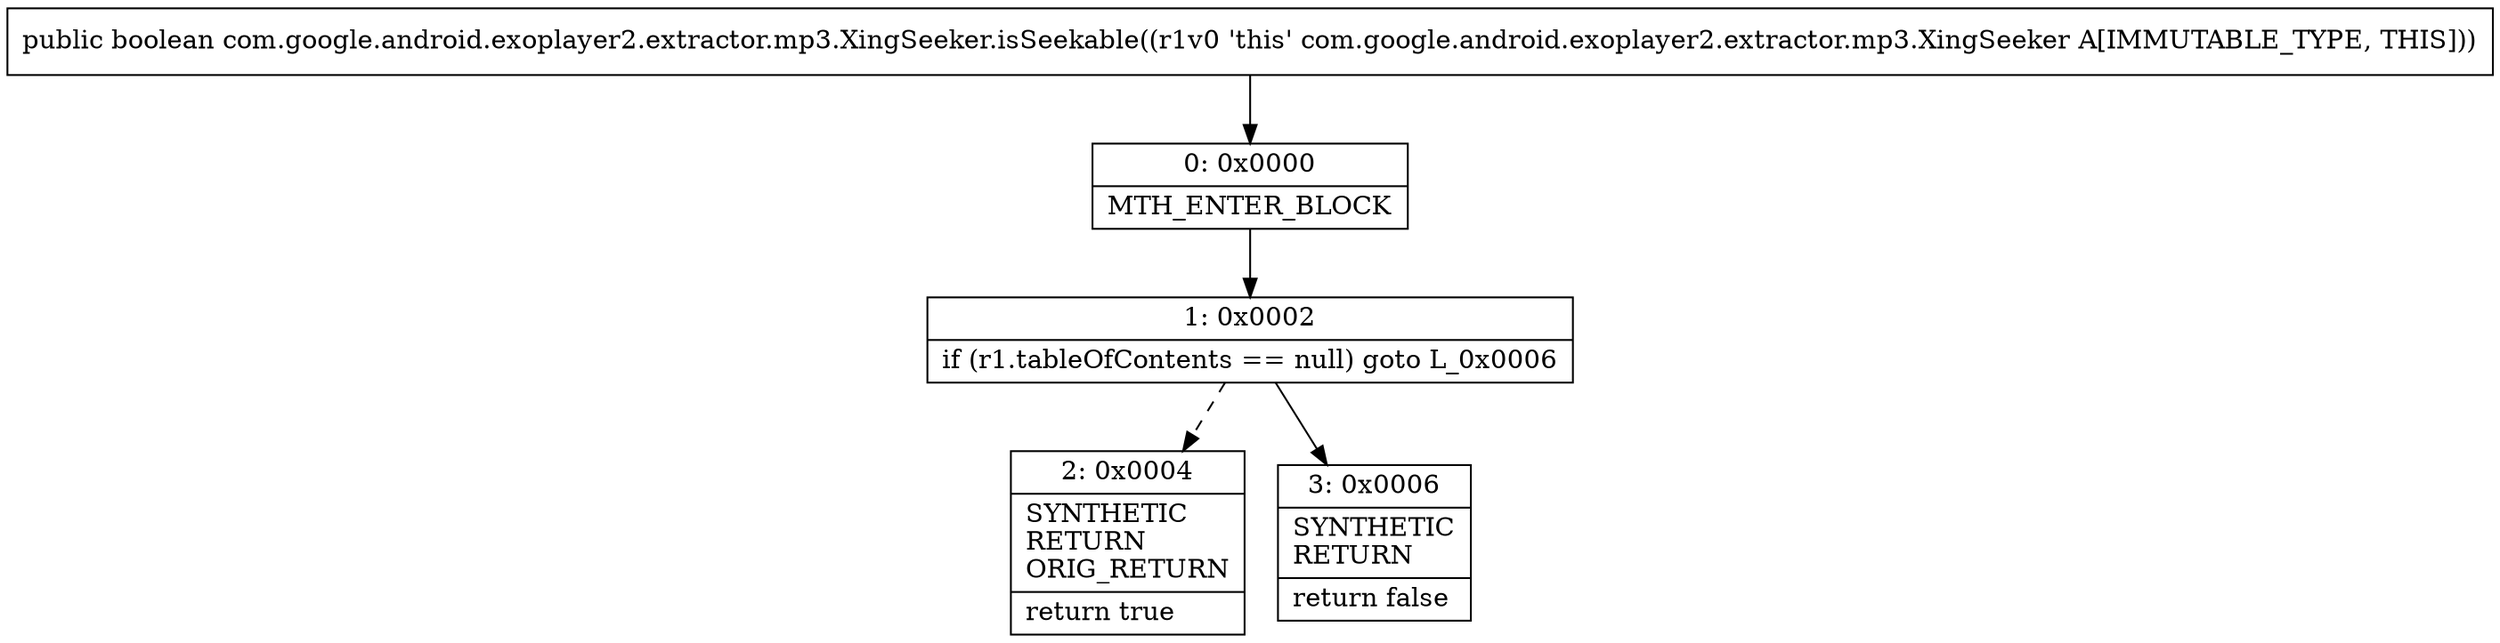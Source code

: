 digraph "CFG forcom.google.android.exoplayer2.extractor.mp3.XingSeeker.isSeekable()Z" {
Node_0 [shape=record,label="{0\:\ 0x0000|MTH_ENTER_BLOCK\l}"];
Node_1 [shape=record,label="{1\:\ 0x0002|if (r1.tableOfContents == null) goto L_0x0006\l}"];
Node_2 [shape=record,label="{2\:\ 0x0004|SYNTHETIC\lRETURN\lORIG_RETURN\l|return true\l}"];
Node_3 [shape=record,label="{3\:\ 0x0006|SYNTHETIC\lRETURN\l|return false\l}"];
MethodNode[shape=record,label="{public boolean com.google.android.exoplayer2.extractor.mp3.XingSeeker.isSeekable((r1v0 'this' com.google.android.exoplayer2.extractor.mp3.XingSeeker A[IMMUTABLE_TYPE, THIS])) }"];
MethodNode -> Node_0;
Node_0 -> Node_1;
Node_1 -> Node_2[style=dashed];
Node_1 -> Node_3;
}

